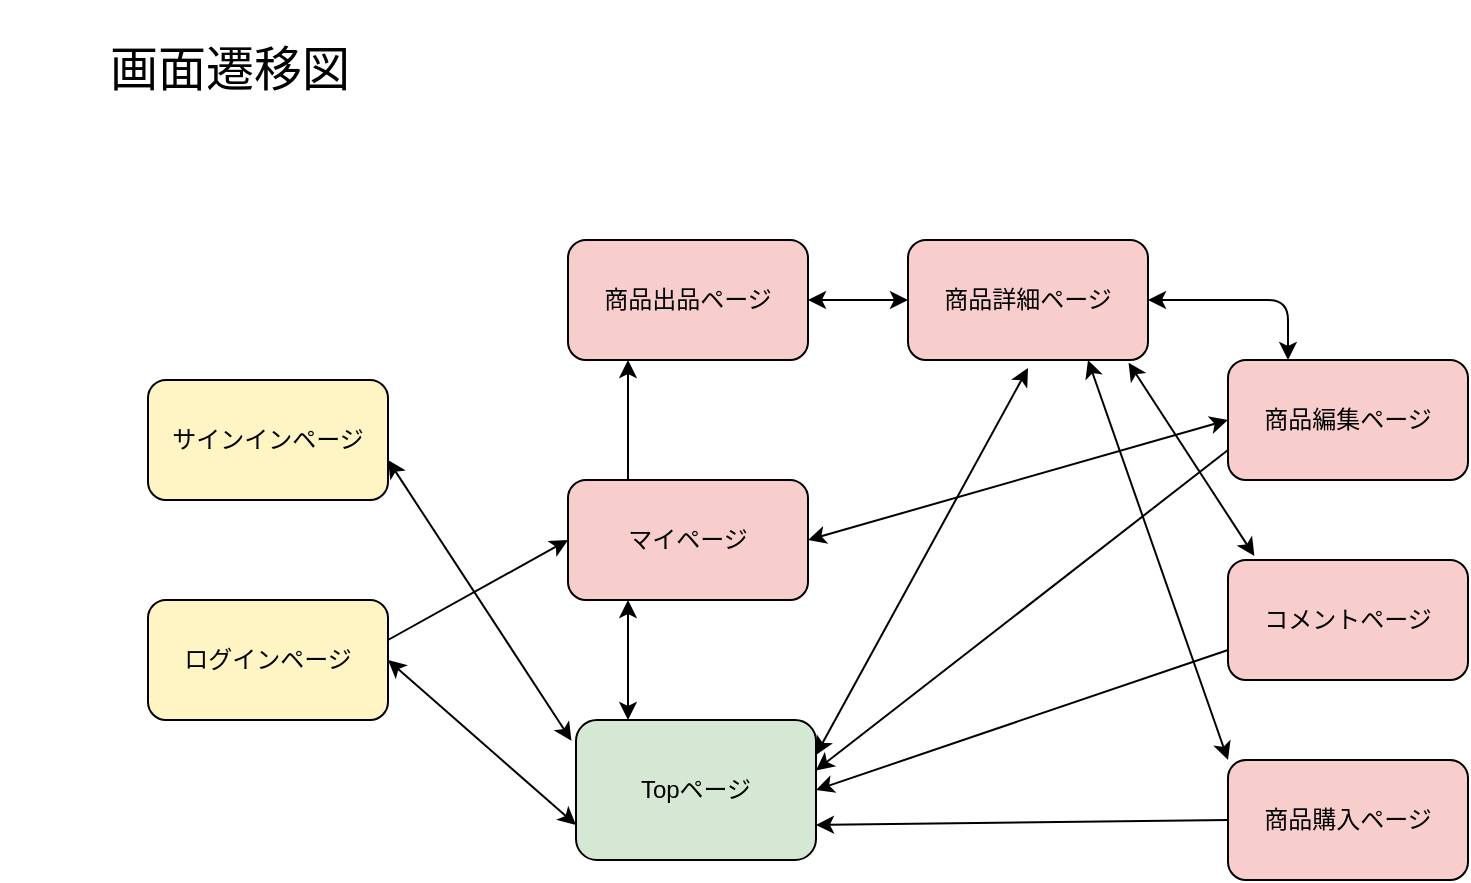 <mxfile version="13.1.3">
    <diagram id="6hGFLwfOUW9BJ-s0fimq" name="Page-1">
        <mxGraphModel dx="819" dy="565" grid="1" gridSize="10" guides="1" tooltips="1" connect="1" arrows="1" fold="1" page="1" pageScale="1" pageWidth="827" pageHeight="1169" math="0" shadow="0">
            <root>
                <mxCell id="0"/>
                <mxCell id="1" parent="0"/>
                <mxCell id="8" value="Topページ" style="rounded=1;whiteSpace=wrap;html=1;strokeColor=#000000;fillColor=#D5E8D4;" vertex="1" parent="1">
                    <mxGeometry x="298" y="400" width="120" height="70" as="geometry"/>
                </mxCell>
                <mxCell id="9" value="商品出品ページ" style="rounded=1;whiteSpace=wrap;html=1;fillColor=#F8CECC;" vertex="1" parent="1">
                    <mxGeometry x="294" y="160" width="120" height="60" as="geometry"/>
                </mxCell>
                <mxCell id="10" value="商品編集ページ" style="rounded=1;whiteSpace=wrap;html=1;fillColor=#F8CECC;" vertex="1" parent="1">
                    <mxGeometry x="624" y="220" width="120" height="60" as="geometry"/>
                </mxCell>
                <mxCell id="11" value="コメントページ" style="rounded=1;whiteSpace=wrap;html=1;fillColor=#F8CECC;" vertex="1" parent="1">
                    <mxGeometry x="624" y="320" width="120" height="60" as="geometry"/>
                </mxCell>
                <mxCell id="12" value="商品詳細ページ" style="rounded=1;whiteSpace=wrap;html=1;fillColor=#F8CECC;" vertex="1" parent="1">
                    <mxGeometry x="464" y="160" width="120" height="60" as="geometry"/>
                </mxCell>
                <mxCell id="13" value="商品購入ページ" style="rounded=1;whiteSpace=wrap;html=1;fillColor=#F8CECC;" vertex="1" parent="1">
                    <mxGeometry x="624" y="420" width="120" height="60" as="geometry"/>
                </mxCell>
                <mxCell id="17" value="サインインページ" style="rounded=1;whiteSpace=wrap;html=1;strokeColor=#000000;fillColor=#FFF4C3;" vertex="1" parent="1">
                    <mxGeometry x="84" y="230" width="120" height="60" as="geometry"/>
                </mxCell>
                <mxCell id="18" value="ログインページ" style="rounded=1;whiteSpace=wrap;html=1;strokeColor=#000000;fillColor=#FFF4C3;" vertex="1" parent="1">
                    <mxGeometry x="84" y="340" width="120" height="60" as="geometry"/>
                </mxCell>
                <mxCell id="21" value="" style="endArrow=classic;startArrow=classic;html=1;entryX=0.25;entryY=0;entryDx=0;entryDy=0;" edge="1" parent="1" target="10">
                    <mxGeometry width="50" height="50" relative="1" as="geometry">
                        <mxPoint x="584" y="190" as="sourcePoint"/>
                        <mxPoint x="634" y="140" as="targetPoint"/>
                        <Array as="points">
                            <mxPoint x="654" y="190"/>
                        </Array>
                    </mxGeometry>
                </mxCell>
                <mxCell id="22" value="" style="endArrow=classic;startArrow=classic;html=1;exitX=1;exitY=0.25;exitDx=0;exitDy=0;" edge="1" parent="1" source="8">
                    <mxGeometry width="50" height="50" relative="1" as="geometry">
                        <mxPoint x="384" y="300" as="sourcePoint"/>
                        <mxPoint x="524" y="224" as="targetPoint"/>
                        <Array as="points"/>
                    </mxGeometry>
                </mxCell>
                <mxCell id="26" value="" style="endArrow=classic;startArrow=classic;html=1;entryX=0.11;entryY=-0.033;entryDx=0;entryDy=0;exitX=0.919;exitY=1.022;exitDx=0;exitDy=0;exitPerimeter=0;entryPerimeter=0;" edge="1" parent="1" source="12" target="11">
                    <mxGeometry width="50" height="50" relative="1" as="geometry">
                        <mxPoint x="584" y="215" as="sourcePoint"/>
                        <mxPoint x="634" y="165" as="targetPoint"/>
                        <Array as="points"/>
                    </mxGeometry>
                </mxCell>
                <mxCell id="27" value="" style="endArrow=classic;startArrow=classic;html=1;exitX=0.75;exitY=1;exitDx=0;exitDy=0;entryX=0;entryY=0;entryDx=0;entryDy=0;" edge="1" parent="1" source="12" target="13">
                    <mxGeometry width="50" height="50" relative="1" as="geometry">
                        <mxPoint x="574" y="420" as="sourcePoint"/>
                        <mxPoint x="624" y="370" as="targetPoint"/>
                        <Array as="points"/>
                    </mxGeometry>
                </mxCell>
                <mxCell id="29" value="" style="endArrow=classic;startArrow=classic;html=1;entryX=-0.019;entryY=0.148;entryDx=0;entryDy=0;entryPerimeter=0;" edge="1" parent="1" target="8">
                    <mxGeometry width="50" height="50" relative="1" as="geometry">
                        <mxPoint x="204" y="270" as="sourcePoint"/>
                        <mxPoint x="254" y="220" as="targetPoint"/>
                    </mxGeometry>
                </mxCell>
                <mxCell id="30" value="" style="endArrow=classic;startArrow=classic;html=1;entryX=0;entryY=0.75;entryDx=0;entryDy=0;" edge="1" parent="1" target="8">
                    <mxGeometry width="50" height="50" relative="1" as="geometry">
                        <mxPoint x="204" y="370" as="sourcePoint"/>
                        <mxPoint x="254" y="460" as="targetPoint"/>
                        <Array as="points"/>
                    </mxGeometry>
                </mxCell>
                <mxCell id="31" value="" style="endArrow=classic;startArrow=classic;html=1;entryX=0;entryY=0.5;entryDx=0;entryDy=0;" edge="1" parent="1" target="12">
                    <mxGeometry width="50" height="50" relative="1" as="geometry">
                        <mxPoint x="414" y="190" as="sourcePoint"/>
                        <mxPoint x="464" y="140" as="targetPoint"/>
                    </mxGeometry>
                </mxCell>
                <mxCell id="32" value="&lt;font style=&quot;font-size: 24px&quot;&gt;画面遷移図&lt;/font&gt;" style="text;html=1;strokeColor=none;fillColor=none;align=center;verticalAlign=middle;whiteSpace=wrap;rounded=0;" vertex="1" parent="1">
                    <mxGeometry x="10" y="40" width="230" height="70" as="geometry"/>
                </mxCell>
                <mxCell id="34" value="" style="endArrow=classic;html=1;entryX=1;entryY=0.5;entryDx=0;entryDy=0;exitX=0;exitY=0.75;exitDx=0;exitDy=0;" edge="1" parent="1" source="11" target="8">
                    <mxGeometry width="50" height="50" relative="1" as="geometry">
                        <mxPoint x="614" y="290" as="sourcePoint"/>
                        <mxPoint x="474" y="310" as="targetPoint"/>
                    </mxGeometry>
                </mxCell>
                <mxCell id="35" value="" style="endArrow=classic;html=1;entryX=1;entryY=0.75;entryDx=0;entryDy=0;exitX=0;exitY=0.5;exitDx=0;exitDy=0;" edge="1" parent="1" source="13" target="8">
                    <mxGeometry width="50" height="50" relative="1" as="geometry">
                        <mxPoint x="614" y="460" as="sourcePoint"/>
                        <mxPoint x="474" y="310" as="targetPoint"/>
                    </mxGeometry>
                </mxCell>
                <mxCell id="36" value="" style="endArrow=classic;html=1;exitX=0;exitY=0.75;exitDx=0;exitDy=0;entryX=1;entryY=0.36;entryDx=0;entryDy=0;entryPerimeter=0;" edge="1" parent="1" source="10" target="8">
                    <mxGeometry width="50" height="50" relative="1" as="geometry">
                        <mxPoint x="484" y="350" as="sourcePoint"/>
                        <mxPoint x="387" y="286" as="targetPoint"/>
                    </mxGeometry>
                </mxCell>
                <mxCell id="38" value="マイページ" style="rounded=1;whiteSpace=wrap;html=1;strokeColor=#000000;fillColor=#F8CECC;" vertex="1" parent="1">
                    <mxGeometry x="294" y="280" width="120" height="60" as="geometry"/>
                </mxCell>
                <mxCell id="40" value="" style="endArrow=classic;html=1;entryX=0;entryY=0.5;entryDx=0;entryDy=0;" edge="1" parent="1" target="38">
                    <mxGeometry width="50" height="50" relative="1" as="geometry">
                        <mxPoint x="204" y="360" as="sourcePoint"/>
                        <mxPoint x="254" y="310" as="targetPoint"/>
                    </mxGeometry>
                </mxCell>
                <mxCell id="41" value="" style="endArrow=classic;html=1;exitX=0.25;exitY=0;exitDx=0;exitDy=0;entryX=0.25;entryY=1;entryDx=0;entryDy=0;" edge="1" parent="1" source="38" target="9">
                    <mxGeometry width="50" height="50" relative="1" as="geometry">
                        <mxPoint x="374" y="390" as="sourcePoint"/>
                        <mxPoint x="424" y="340" as="targetPoint"/>
                        <Array as="points"/>
                    </mxGeometry>
                </mxCell>
                <mxCell id="42" value="" style="endArrow=classic;startArrow=classic;html=1;exitX=1;exitY=0.5;exitDx=0;exitDy=0;entryX=0;entryY=0.5;entryDx=0;entryDy=0;" edge="1" parent="1" source="38" target="10">
                    <mxGeometry width="50" height="50" relative="1" as="geometry">
                        <mxPoint x="374" y="390" as="sourcePoint"/>
                        <mxPoint x="424" y="340" as="targetPoint"/>
                    </mxGeometry>
                </mxCell>
                <mxCell id="43" value="" style="endArrow=classic;startArrow=classic;html=1;entryX=0.25;entryY=1;entryDx=0;entryDy=0;" edge="1" parent="1" target="38">
                    <mxGeometry width="50" height="50" relative="1" as="geometry">
                        <mxPoint x="324" y="400" as="sourcePoint"/>
                        <mxPoint x="374" y="350" as="targetPoint"/>
                    </mxGeometry>
                </mxCell>
            </root>
        </mxGraphModel>
    </diagram>
</mxfile>
